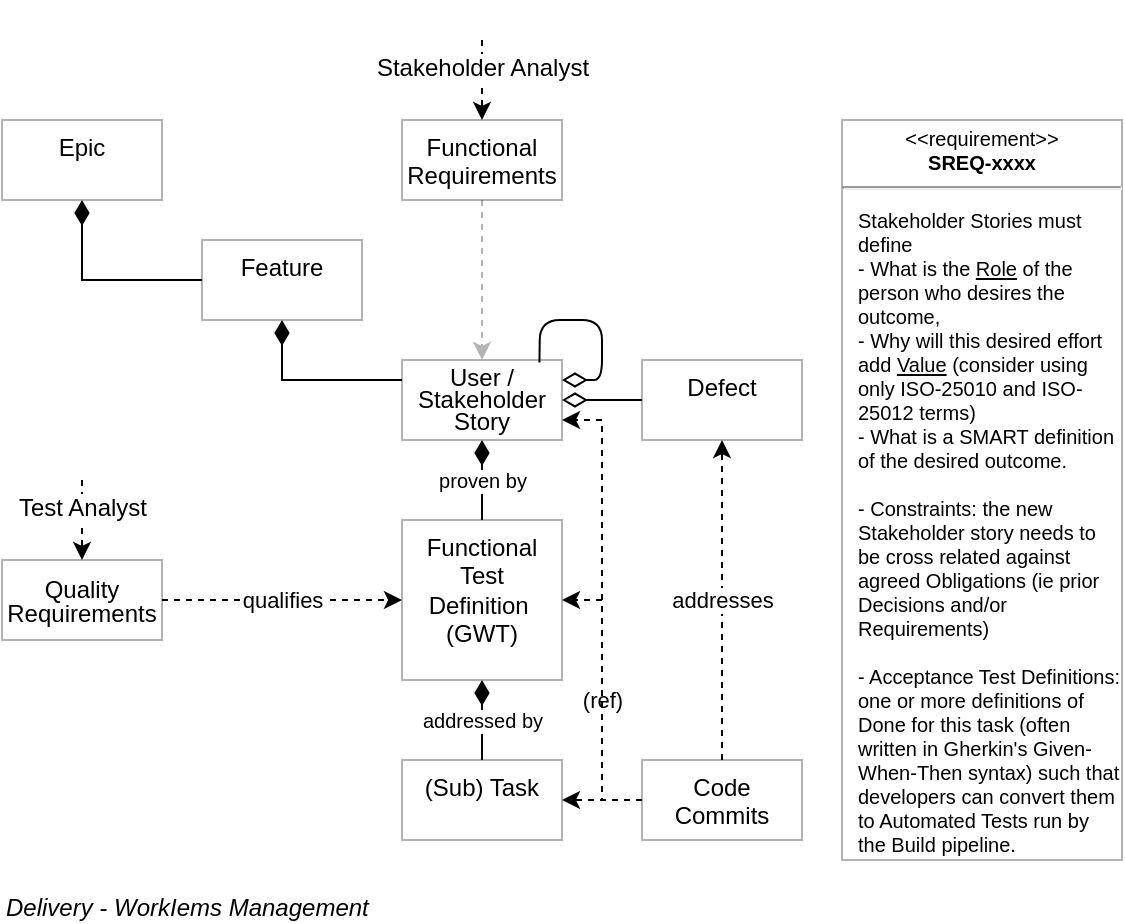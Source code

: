 <mxfile compressed="false" version="17.5.0" type="google">
  <diagram id="kKGeqiE59nZLLjwZdQFm" name="WorkItem Management">
    <mxGraphModel grid="1" page="1" gridSize="10" guides="1" tooltips="1" connect="1" arrows="1" fold="1" pageScale="1" pageWidth="827" pageHeight="1169" math="0" shadow="0">
      <root>
        <mxCell id="Dj_Ahap8n5cyeBH4Ejo4-0" />
        <mxCell id="Dj_Ahap8n5cyeBH4Ejo4-1" parent="Dj_Ahap8n5cyeBH4Ejo4-0" />
        <UserObject label="" tooltip="ABOUT&#xa;&#xa;Whereas SDLC/Waterfall methodology recommended collecting Requirements from end users as Use Cases, the&#xa;&#xa;Agile Methodology recommends that Stakeholder desires are encoded as User/Stakeholder Stories.&#xa;&#xa;&#xa;&#xa;Use Cases used a combination of a very simple diagram, backed by a complete textual description of the various Flows the operation could take. &#xa;&#xa;&#xa;&#xa;Whereas User/Stakeholder stories are somewhat in the middle. A little more than a stick diagram, and quite a bit less formal and complete than Use Cases descriptions, using a simple format of &quot;As a &lt;role&gt; I want &lt;x&gt; so that &lt;y&gt;&quot; (or as I prefer, stating the value first, using ISO-25010 terms: &quot;Towards Security Quality Objectives, As a &lt;x&gt; I desire &lt;y&gt;&quot;).&#xa;&#xa;&#xa;&#xa;Either way, Stakeholder Stories have to be sized so that they can be developed, tested and delivered in a single Sprint (2 weeks max). &#xa;&#xa;&#xa;&#xa;Features are groups of Stakeholder Stories that should be delivered in one go -- but not all of them can be done within a sprint. They&#39;re often equivalent to Minor upgrades.&#xa;&#xa;&#xa;&#xa;Epics are long winded, major set of features. They&#39;re often equivalent to Major updates.&#xa;&#xa;&#xa;&#xa;Stakeholder Stories are sometimes broken down into a set of discrete Tasks.&#xa;&#xa;&#xa;&#xa;Note: Bugs/Defect reports often come in via feedback, and often get defined as a new Stakeholder Story before it is realised to be a defect to an existing Stakeholder stories -- at which point should be corrected/relinked.&#xa;&#xa;&#xa;&#xa;A good tip is to reference the Stakeholder story Id in the Message of Code commits (it makes it easier to trace code back to the Stakeholder story where it was defined." id="Dj_Ahap8n5cyeBH4Ejo4-2">
          <mxCell style="shape=image;html=1;verticalAlign=top;verticalLabelPosition=bottom;labelBackgroundColor=#ffffff;imageAspect=0;aspect=fixed;image=https://cdn1.iconfinder.com/data/icons/hawcons/32/699014-icon-28-information-128.png;shadow=0;dashed=0;fontFamily=Helvetica;fontSize=12;fontColor=#000000;align=center;strokeColor=#000000;fillColor=#505050;dashPattern=1 1;" vertex="1" parent="Dj_Ahap8n5cyeBH4Ejo4-1">
            <mxGeometry x="660" y="580" width="20" height="20" as="geometry" />
          </mxCell>
        </UserObject>
        <mxCell id="Dj_Ahap8n5cyeBH4Ejo4-3" value="qualifies" style="edgeStyle=elbowEdgeStyle;rounded=0;orthogonalLoop=1;jettySize=auto;html=1;entryX=0;entryY=0.5;entryDx=0;entryDy=0;fillColor=#ffffff;gradientColor=#FFE599;dashed=1;" edge="1" parent="Dj_Ahap8n5cyeBH4Ejo4-1" source="Dj_Ahap8n5cyeBH4Ejo4-28" target="Dj_Ahap8n5cyeBH4Ejo4-26">
          <mxGeometry relative="1" as="geometry" />
        </mxCell>
        <mxCell id="Dj_Ahap8n5cyeBH4Ejo4-4" style="edgeStyle=none;rounded=0;orthogonalLoop=1;jettySize=auto;html=1;entryX=1;entryY=0.5;entryDx=0;entryDy=0;dashed=1;fillColor=#ffffff;gradientColor=#FFE599;" edge="1" parent="Dj_Ahap8n5cyeBH4Ejo4-1" source="Dj_Ahap8n5cyeBH4Ejo4-13" target="Dj_Ahap8n5cyeBH4Ejo4-16">
          <mxGeometry relative="1" as="geometry" />
        </mxCell>
        <mxCell id="Dj_Ahap8n5cyeBH4Ejo4-5" value="(ref)" style="edgeStyle=elbowEdgeStyle;rounded=0;orthogonalLoop=1;jettySize=auto;html=1;entryX=1;entryY=0.75;entryDx=0;entryDy=0;dashed=1;fillColor=#ffffff;gradientColor=#FFE599;" edge="1" parent="Dj_Ahap8n5cyeBH4Ejo4-1" source="Dj_Ahap8n5cyeBH4Ejo4-13" target="Dj_Ahap8n5cyeBH4Ejo4-23">
          <mxGeometry x="-0.385" relative="1" as="geometry">
            <mxPoint as="offset" />
          </mxGeometry>
        </mxCell>
        <mxCell id="Dj_Ahap8n5cyeBH4Ejo4-6" value="addresses" style="edgeStyle=elbowEdgeStyle;rounded=0;orthogonalLoop=1;jettySize=auto;html=1;entryX=0.5;entryY=1;entryDx=0;entryDy=0;dashed=1;fillColor=#ffffff;gradientColor=#FFE599;" edge="1" parent="Dj_Ahap8n5cyeBH4Ejo4-1" source="Dj_Ahap8n5cyeBH4Ejo4-13" target="Dj_Ahap8n5cyeBH4Ejo4-15">
          <mxGeometry relative="1" as="geometry" />
        </mxCell>
        <mxCell id="Dj_Ahap8n5cyeBH4Ejo4-7" style="edgeStyle=none;rounded=0;orthogonalLoop=1;jettySize=auto;html=1;entryX=0.5;entryY=0;entryDx=0;entryDy=0;dashed=1;fillColor=#ffffff;gradientColor=#FFE599;" edge="1" parent="Dj_Ahap8n5cyeBH4Ejo4-1" source="Dj_Ahap8n5cyeBH4Ejo4-8" target="Dj_Ahap8n5cyeBH4Ejo4-28">
          <mxGeometry relative="1" as="geometry" />
        </mxCell>
        <mxCell id="Dj_Ahap8n5cyeBH4Ejo4-8" value="Test Analyst" style="shape=image;html=1;verticalAlign=top;verticalLabelPosition=bottom;labelBackgroundColor=#ffffff;imageAspect=0;aspect=fixed;image=https://cdn0.iconfinder.com/data/icons/elasto-online-store/26/00-ELASTOFONT-STORE-READY_user-128.png;rounded=0;" vertex="1" parent="Dj_Ahap8n5cyeBH4Ejo4-1">
          <mxGeometry x="150" y="360" width="20" height="20" as="geometry" />
        </mxCell>
        <mxCell id="Dj_Ahap8n5cyeBH4Ejo4-9" style="edgeStyle=none;rounded=0;orthogonalLoop=1;jettySize=auto;html=1;entryX=0.5;entryY=0;entryDx=0;entryDy=0;dashed=1;fillColor=#ffffff;gradientColor=#FFE599;" edge="1" parent="Dj_Ahap8n5cyeBH4Ejo4-1" source="Dj_Ahap8n5cyeBH4Ejo4-10" target="Dj_Ahap8n5cyeBH4Ejo4-25">
          <mxGeometry relative="1" as="geometry" />
        </mxCell>
        <mxCell id="Dj_Ahap8n5cyeBH4Ejo4-10" value="Stakeholder Analyst" style="shape=image;html=1;verticalAlign=top;verticalLabelPosition=bottom;labelBackgroundColor=#ffffff;imageAspect=0;aspect=fixed;image=https://cdn0.iconfinder.com/data/icons/elasto-online-store/26/00-ELASTOFONT-STORE-READY_user-128.png;rounded=0;" vertex="1" parent="Dj_Ahap8n5cyeBH4Ejo4-1">
          <mxGeometry x="350" y="140" width="20" height="20" as="geometry" />
        </mxCell>
        <mxCell id="Dj_Ahap8n5cyeBH4Ejo4-11" value="&lt;font style=&quot;font-size: 12px&quot;&gt;Delivery - WorkIems Management&lt;/font&gt;" style="text;html=1;fontSize=12;fontStyle=2" vertex="1" parent="Dj_Ahap8n5cyeBH4Ejo4-1">
          <mxGeometry x="120" y="580" width="480" height="20" as="geometry" />
        </mxCell>
        <mxCell id="Dj_Ahap8n5cyeBH4Ejo4-12" style="edgeStyle=elbowEdgeStyle;rounded=0;orthogonalLoop=1;jettySize=auto;html=1;entryX=1;entryY=0.5;entryDx=0;entryDy=0;fontSize=8;dashed=1;exitX=0;exitY=0.5;exitDx=0;exitDy=0;" edge="1" parent="Dj_Ahap8n5cyeBH4Ejo4-1" source="Dj_Ahap8n5cyeBH4Ejo4-13" target="Dj_Ahap8n5cyeBH4Ejo4-26">
          <mxGeometry relative="1" as="geometry">
            <mxPoint x="200" y="310" as="sourcePoint" />
            <mxPoint x="360" y="310" as="targetPoint" />
          </mxGeometry>
        </mxCell>
        <mxCell id="Dj_Ahap8n5cyeBH4Ejo4-13" value="Code Commits" style="rounded=0;whiteSpace=wrap;html=1;strokeWidth=1;fillColor=none;fontSize=12;align=center;opacity=30;horizontal=1;verticalAlign=top;arcSize=6;container=0;absoluteArcSize=1;recursiveResize=0;" vertex="1" parent="Dj_Ahap8n5cyeBH4Ejo4-1">
          <mxGeometry x="440" y="520" width="80" height="40" as="geometry" />
        </mxCell>
        <mxCell id="Dj_Ahap8n5cyeBH4Ejo4-14" value="proven by" style="html=1;endArrow=diamondThin;endFill=1;endSize=10;strokeColor=#000000;fontSize=10;entryX=0.5;entryY=1;entryDx=0;entryDy=0;exitX=0.5;exitY=0;exitDx=0;exitDy=0;" edge="1" parent="Dj_Ahap8n5cyeBH4Ejo4-1" source="Dj_Ahap8n5cyeBH4Ejo4-26" target="Dj_Ahap8n5cyeBH4Ejo4-23">
          <mxGeometry width="160" relative="1" as="geometry">
            <mxPoint x="450" y="430" as="sourcePoint" />
            <mxPoint x="340" y="360" as="targetPoint" />
          </mxGeometry>
        </mxCell>
        <mxCell id="Dj_Ahap8n5cyeBH4Ejo4-15" value="Defect" style="rounded=0;whiteSpace=wrap;html=1;strokeWidth=1;fillColor=none;fontSize=12;align=center;opacity=30;horizontal=1;verticalAlign=top;arcSize=6;container=0;absoluteArcSize=1;recursiveResize=0;" vertex="1" parent="Dj_Ahap8n5cyeBH4Ejo4-1">
          <mxGeometry x="440" y="320" width="80" height="40" as="geometry" />
        </mxCell>
        <mxCell id="Dj_Ahap8n5cyeBH4Ejo4-16" value="(Sub) Task" style="rounded=0;whiteSpace=wrap;html=1;strokeWidth=1;fillColor=none;fontSize=12;align=center;opacity=30;horizontal=1;verticalAlign=top;arcSize=6;container=0;absoluteArcSize=1;recursiveResize=0;" vertex="1" parent="Dj_Ahap8n5cyeBH4Ejo4-1">
          <mxGeometry x="320" y="520" width="80" height="40" as="geometry" />
        </mxCell>
        <mxCell id="Dj_Ahap8n5cyeBH4Ejo4-17" value="" style="html=1;endArrow=diamondThin;endFill=1;edgeStyle=elbowEdgeStyle;endSize=10;strokeColor=#000000;fontSize=10;entryX=0.5;entryY=1;entryDx=0;entryDy=0;exitX=0;exitY=0.5;exitDx=0;exitDy=0;rounded=0;" edge="1" parent="Dj_Ahap8n5cyeBH4Ejo4-1" source="Dj_Ahap8n5cyeBH4Ejo4-22" target="Dj_Ahap8n5cyeBH4Ejo4-21">
          <mxGeometry width="160" relative="1" as="geometry">
            <mxPoint x="180" y="530" as="sourcePoint" />
            <mxPoint x="340" y="530" as="targetPoint" />
            <Array as="points">
              <mxPoint x="160" y="270" />
            </Array>
          </mxGeometry>
        </mxCell>
        <mxCell id="Dj_Ahap8n5cyeBH4Ejo4-18" value="" style="html=1;endArrow=diamondThin;endFill=1;edgeStyle=elbowEdgeStyle;elbow=vertical;endSize=10;strokeColor=#000000;fontSize=10;entryX=0.5;entryY=1;entryDx=0;entryDy=0;exitX=0;exitY=0.25;exitDx=0;exitDy=0;rounded=0;" edge="1" parent="Dj_Ahap8n5cyeBH4Ejo4-1" source="Dj_Ahap8n5cyeBH4Ejo4-23" target="Dj_Ahap8n5cyeBH4Ejo4-22">
          <mxGeometry width="160" relative="1" as="geometry">
            <mxPoint x="340" y="340" as="sourcePoint" />
            <mxPoint x="260" y="280" as="targetPoint" />
            <Array as="points">
              <mxPoint x="270" y="330" />
            </Array>
          </mxGeometry>
        </mxCell>
        <mxCell id="Dj_Ahap8n5cyeBH4Ejo4-19" value="addressed by" style="html=1;endArrow=diamondThin;endFill=1;endSize=10;strokeColor=#000000;fontSize=10;entryX=0.5;entryY=1;entryDx=0;entryDy=0;exitX=0.5;exitY=0;exitDx=0;exitDy=0;rounded=0;" edge="1" parent="Dj_Ahap8n5cyeBH4Ejo4-1" source="Dj_Ahap8n5cyeBH4Ejo4-16" target="Dj_Ahap8n5cyeBH4Ejo4-26">
          <mxGeometry width="160" relative="1" as="geometry">
            <mxPoint x="330" y="310" as="sourcePoint" />
            <mxPoint x="380" y="320" as="targetPoint" />
          </mxGeometry>
        </mxCell>
        <mxCell id="Dj_Ahap8n5cyeBH4Ejo4-20" value="" style="html=1;endArrow=diamondThin;endFill=0;elbow=vertical;endSize=10;strokeColor=#000000;fontSize=10;entryX=1;entryY=0.5;entryDx=0;entryDy=0;exitX=0;exitY=0.5;exitDx=0;exitDy=0;" edge="1" parent="Dj_Ahap8n5cyeBH4Ejo4-1" source="Dj_Ahap8n5cyeBH4Ejo4-15" target="Dj_Ahap8n5cyeBH4Ejo4-23">
          <mxGeometry width="160" relative="1" as="geometry">
            <mxPoint x="420" y="330" as="sourcePoint" />
            <mxPoint x="400" y="340" as="targetPoint" />
          </mxGeometry>
        </mxCell>
        <mxCell id="Dj_Ahap8n5cyeBH4Ejo4-21" value="Epic" style="rounded=0;whiteSpace=wrap;html=1;strokeWidth=1;fillColor=none;fontSize=12;align=center;opacity=30;horizontal=1;verticalAlign=top;arcSize=6;container=0;absoluteArcSize=1;recursiveResize=0;" vertex="1" parent="Dj_Ahap8n5cyeBH4Ejo4-1">
          <mxGeometry x="120" y="200" width="80" height="40" as="geometry" />
        </mxCell>
        <mxCell id="Dj_Ahap8n5cyeBH4Ejo4-22" value="Feature" style="rounded=0;whiteSpace=wrap;html=1;strokeWidth=1;fillColor=none;fontSize=12;align=center;opacity=30;horizontal=1;verticalAlign=top;arcSize=6;container=0;absoluteArcSize=1;recursiveResize=0;" vertex="1" parent="Dj_Ahap8n5cyeBH4Ejo4-1">
          <mxGeometry x="220" y="260" width="80" height="40" as="geometry" />
        </mxCell>
        <mxCell id="Dj_Ahap8n5cyeBH4Ejo4-23" value="&lt;p style=&quot;line-height: 90%&quot;&gt;User / Stakeholder Story&lt;/p&gt;" style="rounded=0;whiteSpace=wrap;html=1;strokeWidth=1;fillColor=none;fontSize=12;align=center;opacity=30;horizontal=1;verticalAlign=middle;arcSize=6;container=0;absoluteArcSize=1;recursiveResize=0;labelPosition=center;verticalLabelPosition=middle;" vertex="1" parent="Dj_Ahap8n5cyeBH4Ejo4-1">
          <mxGeometry x="320" y="320" width="80" height="40" as="geometry" />
        </mxCell>
        <mxCell id="Dj_Ahap8n5cyeBH4Ejo4-24" style="rounded=1;orthogonalLoop=1;jettySize=auto;html=1;fontSize=10;strokeColor=#B3B3B3;entryX=0.5;entryY=0;entryDx=0;entryDy=0;dashed=1;exitX=0.5;exitY=1;exitDx=0;exitDy=0;" edge="1" parent="Dj_Ahap8n5cyeBH4Ejo4-1" source="Dj_Ahap8n5cyeBH4Ejo4-25" target="Dj_Ahap8n5cyeBH4Ejo4-23">
          <mxGeometry relative="1" as="geometry" />
        </mxCell>
        <mxCell id="Dj_Ahap8n5cyeBH4Ejo4-25" value="Functional&lt;br&gt;Requirements" style="rounded=0;whiteSpace=wrap;html=1;strokeWidth=1;fillColor=none;fontSize=12;align=center;opacity=30;horizontal=1;verticalAlign=top;arcSize=6;container=0;absoluteArcSize=1;recursiveResize=0;" vertex="1" parent="Dj_Ahap8n5cyeBH4Ejo4-1">
          <mxGeometry x="320" y="200" width="80" height="40" as="geometry" />
        </mxCell>
        <mxCell id="Dj_Ahap8n5cyeBH4Ejo4-26" value="Functional Test Definition&amp;nbsp; (GWT)" style="rounded=0;whiteSpace=wrap;html=1;strokeWidth=1;fillColor=none;fontSize=12;align=center;opacity=30;horizontal=1;verticalAlign=top;arcSize=6;container=0;absoluteArcSize=1;recursiveResize=0;" vertex="1" parent="Dj_Ahap8n5cyeBH4Ejo4-1">
          <mxGeometry x="320" y="400" width="80" height="80" as="geometry" />
        </mxCell>
        <mxCell id="Dj_Ahap8n5cyeBH4Ejo4-27" value="" style="html=1;endArrow=diamondThin;endFill=0;elbow=vertical;endSize=10;strokeColor=#000000;fontSize=10;entryX=1;entryY=0.25;entryDx=0;entryDy=0;exitX=0.859;exitY=0.031;exitDx=0;exitDy=0;exitPerimeter=0;" edge="1" parent="Dj_Ahap8n5cyeBH4Ejo4-1" source="Dj_Ahap8n5cyeBH4Ejo4-23" target="Dj_Ahap8n5cyeBH4Ejo4-23">
          <mxGeometry width="160" relative="1" as="geometry">
            <mxPoint x="430" y="360" as="sourcePoint" />
            <mxPoint x="410" y="360" as="targetPoint" />
            <Array as="points">
              <mxPoint x="389" y="300" />
              <mxPoint x="420" y="300" />
              <mxPoint x="420" y="330" />
            </Array>
          </mxGeometry>
        </mxCell>
        <mxCell id="Dj_Ahap8n5cyeBH4Ejo4-28" value="&lt;p style=&quot;line-height: 100%&quot;&gt;Quality Requirements&lt;/p&gt;" style="rounded=0;whiteSpace=wrap;html=1;strokeWidth=1;fillColor=none;fontSize=12;align=center;opacity=30;horizontal=1;verticalAlign=middle;arcSize=6;container=0;absoluteArcSize=1;recursiveResize=0;labelPosition=center;verticalLabelPosition=middle;" vertex="1" parent="Dj_Ahap8n5cyeBH4Ejo4-1">
          <mxGeometry x="120" y="420" width="80" height="40" as="geometry" />
        </mxCell>
        <mxCell id="Dj_Ahap8n5cyeBH4Ejo4-29" value="&lt;p style=&quot;margin: 4px 0px 0px ; text-align: center ; font-size: 10px&quot;&gt;&amp;lt;&amp;lt;requirement&amp;gt;&amp;gt;&lt;br style=&quot;font-size: 10px&quot;&gt;&lt;b style=&quot;font-size: 10px&quot;&gt;SREQ-xxxx&lt;/b&gt;&lt;/p&gt;&lt;hr style=&quot;font-size: 10px&quot;&gt;&lt;p style=&quot;font-size: 10px&quot;&gt;&lt;/p&gt;&lt;p style=&quot;margin: 0px 0px 0px 8px ; text-align: left ; font-size: 10px&quot;&gt;Stakeholder Stories must define &lt;br&gt;- What is the &lt;u&gt;Role&lt;/u&gt; of the person who desires the outcome,&amp;nbsp;&lt;/p&gt;&lt;p style=&quot;margin: 0px 0px 0px 8px ; text-align: left ; font-size: 10px&quot;&gt;- Why will this desired effort add&amp;nbsp;&lt;u&gt;Value&lt;/u&gt;&amp;nbsp;(consider using only ISO-25010 and ISO-25012 terms)&lt;/p&gt;&lt;p style=&quot;margin: 0px 0px 0px 8px ; text-align: left ; font-size: 10px&quot;&gt;- What is a SMART definition of the desired outcome.&lt;/p&gt;&lt;p style=&quot;margin: 0px 0px 0px 8px ; text-align: left ; font-size: 10px&quot;&gt;&lt;br&gt;&lt;/p&gt;&lt;p style=&quot;margin: 0px 0px 0px 8px ; text-align: left ; font-size: 10px&quot;&gt;- Constraints:&amp;nbsp;&lt;span&gt;the new Stakeholder story needs to be cross related against agreed Obligations (ie prior Decisions and/or Requirements)&lt;/span&gt;&lt;/p&gt;&lt;p style=&quot;margin: 0px 0px 0px 8px ; text-align: left ; font-size: 10px&quot;&gt;&lt;span&gt;&lt;br&gt;&lt;/span&gt;&lt;/p&gt;&lt;p style=&quot;margin: 0px 0px 0px 8px ; text-align: left ; font-size: 10px&quot;&gt;&lt;span&gt;- Acceptance Test Definitions: one or more definitions of Done for this task (often written in Gherkin&#39;s Given-When-Then syntax) such that developers can convert them to Automated Tests run by the Build pipeline.&amp;nbsp;&amp;nbsp;&lt;/span&gt;&lt;/p&gt;" style="shape=rect;overflow=fill;html=1;whiteSpace=wrap;align=center;labelBackgroundColor=none;strokeColor=#000000;strokeWidth=1;fillColor=#FFFFFF;gradientColor=none;fontFamily=Helvetica;fontSize=10;fontColor=#000000;opacity=30;" vertex="1" parent="Dj_Ahap8n5cyeBH4Ejo4-1">
          <mxGeometry x="540" y="200" width="140" height="370" as="geometry" />
        </mxCell>
      </root>
    </mxGraphModel>
  </diagram>
</mxfile>
